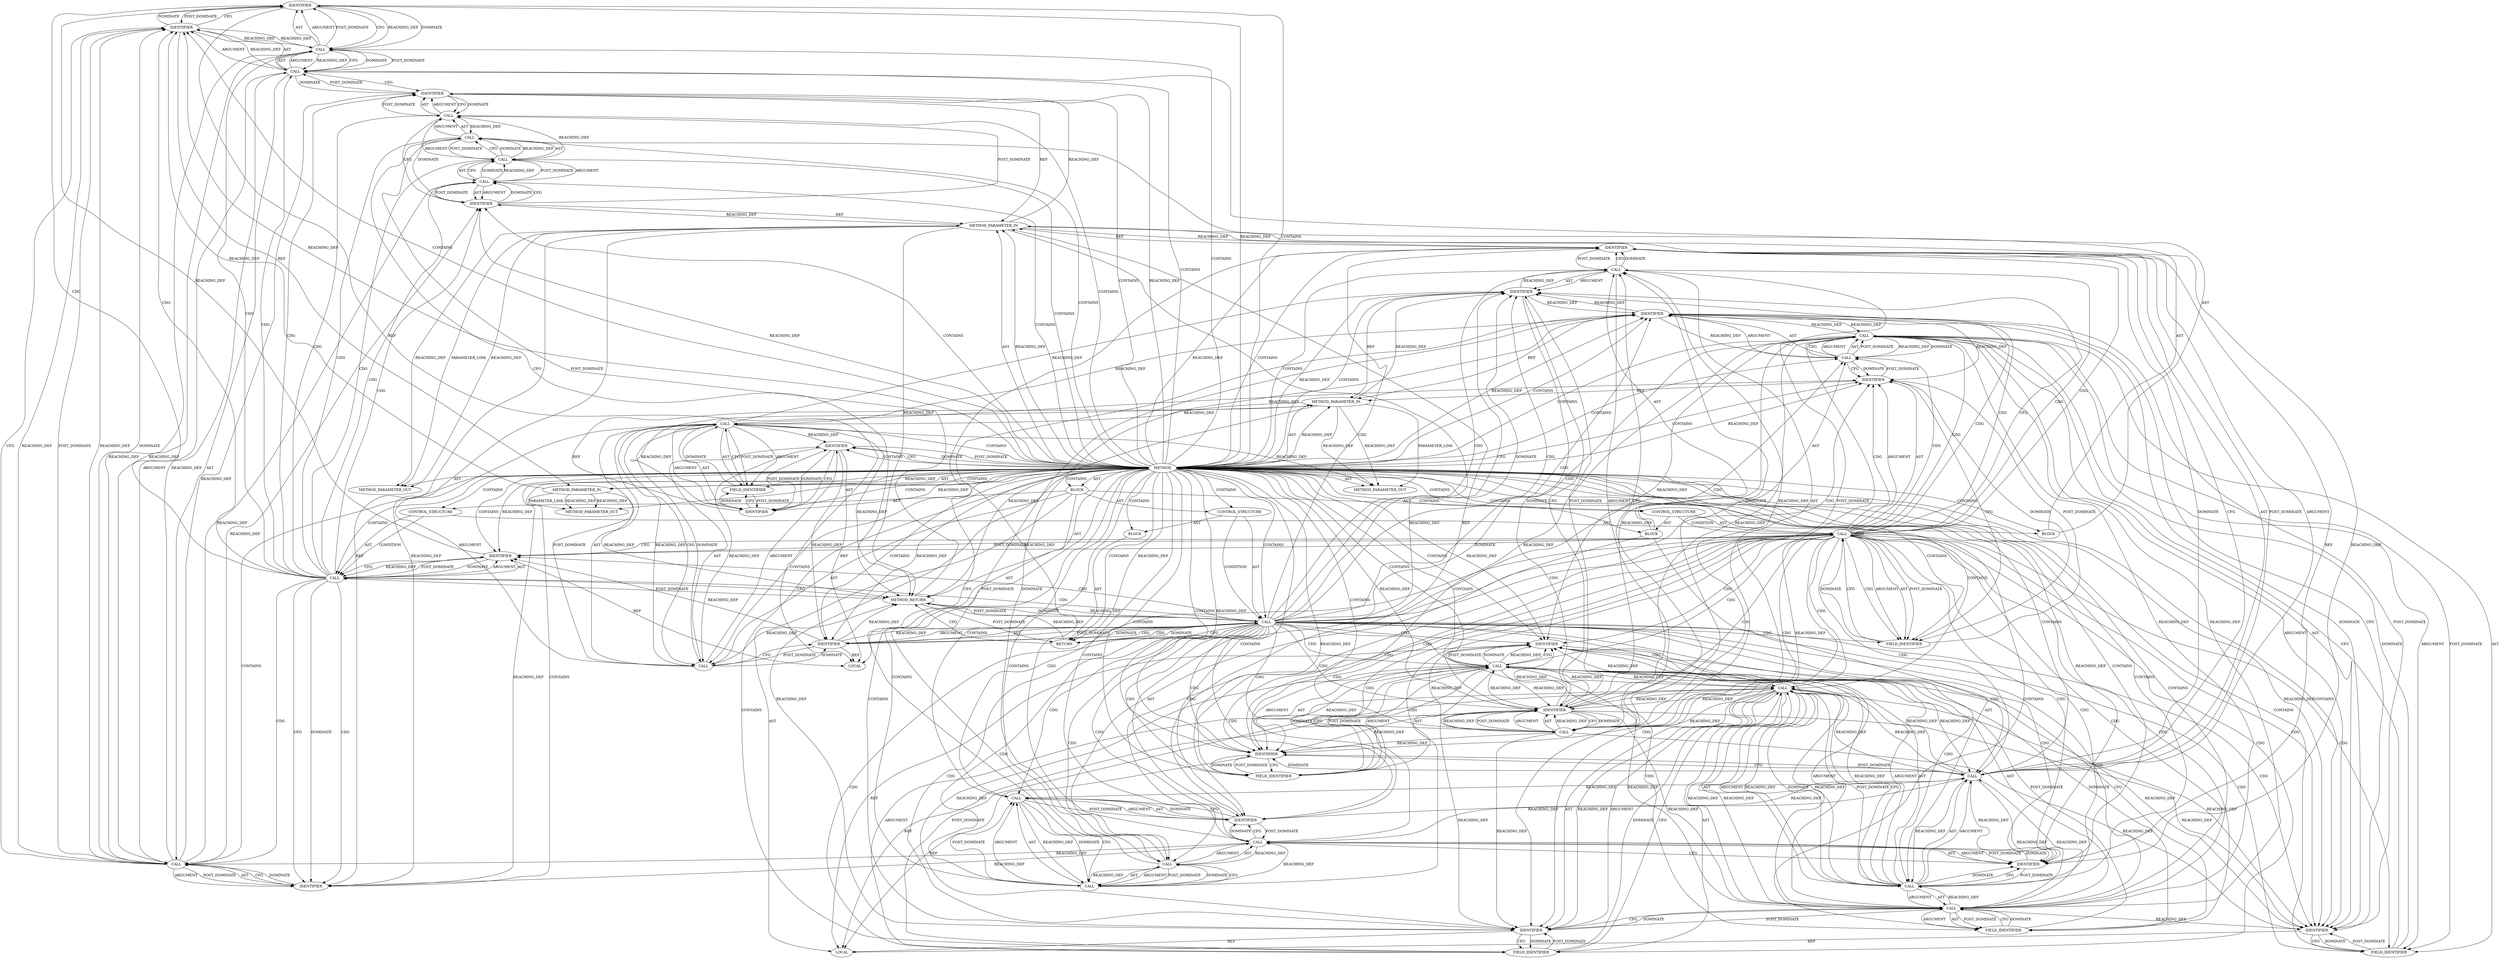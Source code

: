 digraph {
  3128 [label=IDENTIFIER ORDER=1 ARGUMENT_INDEX=1 CODE="data_len" COLUMN_NUMBER=36 LINE_NUMBER=965 TYPE_FULL_NAME="int" NAME="data_len"]
  3077 [label=IDENTIFIER ORDER=1 ARGUMENT_INDEX=1 CODE="data_len" COLUMN_NUMBER=6 LINE_NUMBER=950 TYPE_FULL_NAME="int" NAME="data_len"]
  3126 [label=IDENTIFIER ORDER=2 ARGUMENT_INDEX=2 CODE="pad" COLUMN_NUMBER=19 LINE_NUMBER=965 TYPE_FULL_NAME="u8*" NAME="pad"]
  3112 [label=IDENTIFIER ORDER=1 ARGUMENT_INDEX=1 CODE="cursor" COLUMN_NUMBER=25 LINE_NUMBER=961 TYPE_FULL_NAME="ceph_msg_data_cursor*" NAME="cursor"]
  3132 [label=CALL ORDER=2 ARGUMENT_INDEX=2 CODE="sg_next(*sg)" COLUMN_NUMBER=9 METHOD_FULL_NAME="sg_next" LINE_NUMBER=966 TYPE_FULL_NAME="<empty>" DISPATCH_TYPE="STATIC_DISPATCH" SIGNATURE="" NAME="sg_next"]
  3070 [label=METHOD COLUMN_NUMBER=1 LINE_NUMBER=947 COLUMN_NUMBER_END=1 IS_EXTERNAL=false SIGNATURE="void init_sgs_cursor (scatterlist**,ceph_msg_data_cursor*,u8*)" NAME="init_sgs_cursor" AST_PARENT_TYPE="TYPE_DECL" AST_PARENT_FULL_NAME="messenger_v2.c:<global>" ORDER=52 CODE="static void init_sgs_cursor(struct scatterlist **sg,
			    struct ceph_msg_data_cursor *cursor, u8 *pad)
{
	int data_len = cursor->total_resid;
	struct bio_vec bv;

	if (!data_len)
		return;

	do {
		get_bvec_at(cursor, &bv);
		sg_set_page(*sg, bv.bv_page, bv.bv_len, bv.bv_offset);
		*sg = sg_next(*sg);

		ceph_msg_data_advance(cursor, bv.bv_len);
	} while (cursor->total_resid);

	if (need_padding(data_len)) {
		sg_set_buf(*sg, pad, padding_len(data_len));
		*sg = sg_next(*sg);
	}
}" FULL_NAME="init_sgs_cursor" LINE_NUMBER_END=968 FILENAME="messenger_v2.c"]
  13167 [label=METHOD_PARAMETER_OUT ORDER=3 CODE="u8 *pad" IS_VARIADIC=false COLUMN_NUMBER=45 LINE_NUMBER=948 TYPE_FULL_NAME="u8*" EVALUATION_STRATEGY="BY_VALUE" INDEX=3 NAME="pad"]
  3078 [label=CALL ORDER=2 ARGUMENT_INDEX=2 CODE="cursor->total_resid" COLUMN_NUMBER=17 METHOD_FULL_NAME="<operator>.indirectFieldAccess" LINE_NUMBER=950 TYPE_FULL_NAME="<empty>" DISPATCH_TYPE="STATIC_DISPATCH" SIGNATURE="" NAME="<operator>.indirectFieldAccess"]
  3120 [label=CALL ORDER=1 ARGUMENT_INDEX=-1 CODE="need_padding(data_len)" COLUMN_NUMBER=6 METHOD_FULL_NAME="need_padding" LINE_NUMBER=964 TYPE_FULL_NAME="<empty>" DISPATCH_TYPE="STATIC_DISPATCH" SIGNATURE="" NAME="need_padding"]
  13165 [label=METHOD_PARAMETER_OUT ORDER=1 CODE="struct scatterlist **sg" IS_VARIADIC=false COLUMN_NUMBER=29 LINE_NUMBER=947 TYPE_FULL_NAME="scatterlist**" EVALUATION_STRATEGY="BY_VALUE" INDEX=1 NAME="sg"]
  3102 [label=CALL ORDER=4 ARGUMENT_INDEX=4 CODE="bv.bv_offset" COLUMN_NUMBER=43 METHOD_FULL_NAME="<operator>.fieldAccess" LINE_NUMBER=958 TYPE_FULL_NAME="<empty>" DISPATCH_TYPE="STATIC_DISPATCH" SIGNATURE="" NAME="<operator>.fieldAccess"]
  3090 [label=IDENTIFIER ORDER=1 ARGUMENT_INDEX=1 CODE="cursor" COLUMN_NUMBER=15 LINE_NUMBER=957 TYPE_FULL_NAME="ceph_msg_data_cursor*" NAME="cursor"]
  3111 [label=CALL ORDER=4 ARGUMENT_INDEX=-1 CODE="ceph_msg_data_advance(cursor, bv.bv_len)" COLUMN_NUMBER=3 METHOD_FULL_NAME="ceph_msg_data_advance" LINE_NUMBER=961 TYPE_FULL_NAME="<empty>" DISPATCH_TYPE="STATIC_DISPATCH" SIGNATURE="" NAME="ceph_msg_data_advance"]
  3124 [label=CALL ORDER=1 ARGUMENT_INDEX=1 CODE="*sg" COLUMN_NUMBER=14 METHOD_FULL_NAME="<operator>.indirection" LINE_NUMBER=965 TYPE_FULL_NAME="<empty>" DISPATCH_TYPE="STATIC_DISPATCH" SIGNATURE="" NAME="<operator>.indirection"]
  13166 [label=METHOD_PARAMETER_OUT ORDER=2 CODE="struct ceph_msg_data_cursor *cursor" IS_VARIADIC=false COLUMN_NUMBER=8 LINE_NUMBER=948 TYPE_FULL_NAME="ceph_msg_data_cursor*" EVALUATION_STRATEGY="BY_VALUE" INDEX=2 NAME="cursor"]
  3131 [label=IDENTIFIER ORDER=1 ARGUMENT_INDEX=1 CODE="sg" COLUMN_NUMBER=4 LINE_NUMBER=966 TYPE_FULL_NAME="scatterlist**" NAME="sg"]
  3092 [label=IDENTIFIER ORDER=1 ARGUMENT_INDEX=1 CODE="bv" COLUMN_NUMBER=24 LINE_NUMBER=957 TYPE_FULL_NAME="bio_vec" NAME="bv"]
  3119 [label=CONTROL_STRUCTURE CONTROL_STRUCTURE_TYPE="IF" ORDER=6 PARSER_TYPE_NAME="CASTIfStatement" ARGUMENT_INDEX=-1 CODE="if (need_padding(data_len))" COLUMN_NUMBER=2 LINE_NUMBER=964]
  3091 [label=CALL ORDER=2 ARGUMENT_INDEX=2 CODE="&bv" COLUMN_NUMBER=23 METHOD_FULL_NAME="<operator>.addressOf" LINE_NUMBER=957 TYPE_FULL_NAME="<empty>" DISPATCH_TYPE="STATIC_DISPATCH" SIGNATURE="" NAME="<operator>.addressOf"]
  3118 [label=FIELD_IDENTIFIER ORDER=2 ARGUMENT_INDEX=2 CODE="total_resid" COLUMN_NUMBER=11 LINE_NUMBER=962 CANONICAL_NAME="total_resid"]
  3099 [label=CALL ORDER=3 ARGUMENT_INDEX=3 CODE="bv.bv_len" COLUMN_NUMBER=32 METHOD_FULL_NAME="<operator>.fieldAccess" LINE_NUMBER=958 TYPE_FULL_NAME="<empty>" DISPATCH_TYPE="STATIC_DISPATCH" SIGNATURE="" NAME="<operator>.fieldAccess"]
  3110 [label=IDENTIFIER ORDER=1 ARGUMENT_INDEX=1 CODE="sg" COLUMN_NUMBER=18 LINE_NUMBER=959 TYPE_FULL_NAME="scatterlist**" NAME="sg"]
  3083 [label=CALL ORDER=1 ARGUMENT_INDEX=-1 CODE="!data_len" COLUMN_NUMBER=6 METHOD_FULL_NAME="<operator>.logicalNot" LINE_NUMBER=953 TYPE_FULL_NAME="<empty>" DISPATCH_TYPE="STATIC_DISPATCH" SIGNATURE="" NAME="<operator>.logicalNot"]
  3135 [label=METHOD_RETURN ORDER=5 CODE="RET" COLUMN_NUMBER=1 LINE_NUMBER=947 TYPE_FULL_NAME="void" EVALUATION_STRATEGY="BY_VALUE"]
  3082 [label=CONTROL_STRUCTURE CONTROL_STRUCTURE_TYPE="IF" ORDER=4 PARSER_TYPE_NAME="CASTIfStatement" ARGUMENT_INDEX=-1 CODE="if (!data_len)" COLUMN_NUMBER=2 LINE_NUMBER=953]
  3105 [label=CALL ORDER=3 ARGUMENT_INDEX=-1 CODE="*sg = sg_next(*sg)" COLUMN_NUMBER=3 METHOD_FULL_NAME="<operator>.assignment" LINE_NUMBER=959 TYPE_FULL_NAME="<empty>" DISPATCH_TYPE="STATIC_DISPATCH" SIGNATURE="" NAME="<operator>.assignment"]
  3133 [label=CALL ORDER=1 ARGUMENT_INDEX=1 CODE="*sg" COLUMN_NUMBER=17 METHOD_FULL_NAME="<operator>.indirection" LINE_NUMBER=966 TYPE_FULL_NAME="<empty>" DISPATCH_TYPE="STATIC_DISPATCH" SIGNATURE="" NAME="<operator>.indirection"]
  3085 [label=BLOCK ORDER=2 ARGUMENT_INDEX=-1 CODE="<empty>" COLUMN_NUMBER=3 LINE_NUMBER=954 TYPE_FULL_NAME="void"]
  3114 [label=IDENTIFIER ORDER=1 ARGUMENT_INDEX=1 CODE="bv" COLUMN_NUMBER=33 LINE_NUMBER=961 TYPE_FULL_NAME="bio_vec" NAME="bv"]
  3072 [label=METHOD_PARAMETER_IN ORDER=2 CODE="struct ceph_msg_data_cursor *cursor" IS_VARIADIC=false COLUMN_NUMBER=8 LINE_NUMBER=948 TYPE_FULL_NAME="ceph_msg_data_cursor*" EVALUATION_STRATEGY="BY_VALUE" INDEX=2 NAME="cursor"]
  3088 [label=BLOCK ORDER=1 ARGUMENT_INDEX=-1 CODE="{
		get_bvec_at(cursor, &bv);
		sg_set_page(*sg, bv.bv_page, bv.bv_len, bv.bv_offset);
		*sg = sg_next(*sg);

		ceph_msg_data_advance(cursor, bv.bv_len);
	}" COLUMN_NUMBER=5 LINE_NUMBER=956 TYPE_FULL_NAME="void"]
  3115 [label=FIELD_IDENTIFIER ORDER=2 ARGUMENT_INDEX=2 CODE="bv_len" COLUMN_NUMBER=33 LINE_NUMBER=961 CANONICAL_NAME="bv_len"]
  3086 [label=RETURN ORDER=1 ARGUMENT_INDEX=1 CODE="return;" COLUMN_NUMBER=3 LINE_NUMBER=954]
  3107 [label=IDENTIFIER ORDER=1 ARGUMENT_INDEX=1 CODE="sg" COLUMN_NUMBER=4 LINE_NUMBER=959 TYPE_FULL_NAME="scatterlist**" NAME="sg"]
  3084 [label=IDENTIFIER ORDER=1 ARGUMENT_INDEX=1 CODE="data_len" COLUMN_NUMBER=7 LINE_NUMBER=953 TYPE_FULL_NAME="int" NAME="data_len"]
  3087 [label=CONTROL_STRUCTURE CONTROL_STRUCTURE_TYPE="DO" ORDER=5 PARSER_TYPE_NAME="CASTDoStatement" ARGUMENT_INDEX=-1 CODE="do {
		get_bvec_at(cursor, &bv);
		sg_set_page(*sg, bv.bv_page, bv.bv_len, bv.bv_offset);
		*sg = sg_next(*sg);

		ceph_msg_data_advance(cursor, bv.bv_len);
	} while (cursor->total_resid);" COLUMN_NUMBER=2 LINE_NUMBER=956]
  3089 [label=CALL ORDER=1 ARGUMENT_INDEX=-1 CODE="get_bvec_at(cursor, &bv)" COLUMN_NUMBER=3 METHOD_FULL_NAME="get_bvec_at" LINE_NUMBER=957 TYPE_FULL_NAME="<empty>" DISPATCH_TYPE="STATIC_DISPATCH" SIGNATURE="" NAME="get_bvec_at"]
  3125 [label=IDENTIFIER ORDER=1 ARGUMENT_INDEX=1 CODE="sg" COLUMN_NUMBER=15 LINE_NUMBER=965 TYPE_FULL_NAME="scatterlist**" NAME="sg"]
  3130 [label=CALL ORDER=1 ARGUMENT_INDEX=1 CODE="*sg" COLUMN_NUMBER=3 METHOD_FULL_NAME="<operator>.indirection" LINE_NUMBER=966 TYPE_FULL_NAME="<empty>" DISPATCH_TYPE="STATIC_DISPATCH" SIGNATURE="" NAME="<operator>.indirection"]
  3074 [label=BLOCK ORDER=4 ARGUMENT_INDEX=-1 CODE="{
	int data_len = cursor->total_resid;
	struct bio_vec bv;

	if (!data_len)
		return;

	do {
		get_bvec_at(cursor, &bv);
		sg_set_page(*sg, bv.bv_page, bv.bv_len, bv.bv_offset);
		*sg = sg_next(*sg);

		ceph_msg_data_advance(cursor, bv.bv_len);
	} while (cursor->total_resid);

	if (need_padding(data_len)) {
		sg_set_buf(*sg, pad, padding_len(data_len));
		*sg = sg_next(*sg);
	}
}" COLUMN_NUMBER=1 LINE_NUMBER=949 TYPE_FULL_NAME="void"]
  3103 [label=IDENTIFIER ORDER=1 ARGUMENT_INDEX=1 CODE="bv" COLUMN_NUMBER=43 LINE_NUMBER=958 TYPE_FULL_NAME="bio_vec" NAME="bv"]
  3134 [label=IDENTIFIER ORDER=1 ARGUMENT_INDEX=1 CODE="sg" COLUMN_NUMBER=18 LINE_NUMBER=966 TYPE_FULL_NAME="scatterlist**" NAME="sg"]
  3122 [label=BLOCK ORDER=2 ARGUMENT_INDEX=-1 CODE="{
		sg_set_buf(*sg, pad, padding_len(data_len));
		*sg = sg_next(*sg);
	}" COLUMN_NUMBER=30 LINE_NUMBER=964 TYPE_FULL_NAME="void"]
  3097 [label=IDENTIFIER ORDER=1 ARGUMENT_INDEX=1 CODE="bv" COLUMN_NUMBER=20 LINE_NUMBER=958 TYPE_FULL_NAME="bio_vec" NAME="bv"]
  3108 [label=CALL ORDER=2 ARGUMENT_INDEX=2 CODE="sg_next(*sg)" COLUMN_NUMBER=9 METHOD_FULL_NAME="sg_next" LINE_NUMBER=959 TYPE_FULL_NAME="<empty>" DISPATCH_TYPE="STATIC_DISPATCH" SIGNATURE="" NAME="sg_next"]
  3117 [label=IDENTIFIER ORDER=1 ARGUMENT_INDEX=1 CODE="cursor" COLUMN_NUMBER=11 LINE_NUMBER=962 TYPE_FULL_NAME="ceph_msg_data_cursor*" NAME="cursor"]
  3081 [label=LOCAL ORDER=3 CODE="struct bio_vec bv" COLUMN_NUMBER=17 LINE_NUMBER=951 TYPE_FULL_NAME="bio_vec" NAME="bv"]
  3096 [label=CALL ORDER=2 ARGUMENT_INDEX=2 CODE="bv.bv_page" COLUMN_NUMBER=20 METHOD_FULL_NAME="<operator>.fieldAccess" LINE_NUMBER=958 TYPE_FULL_NAME="<empty>" DISPATCH_TYPE="STATIC_DISPATCH" SIGNATURE="" NAME="<operator>.fieldAccess"]
  3093 [label=CALL ORDER=2 ARGUMENT_INDEX=-1 CODE="sg_set_page(*sg, bv.bv_page, bv.bv_len, bv.bv_offset)" COLUMN_NUMBER=3 METHOD_FULL_NAME="sg_set_page" LINE_NUMBER=958 TYPE_FULL_NAME="<empty>" DISPATCH_TYPE="STATIC_DISPATCH" SIGNATURE="" NAME="sg_set_page"]
  3121 [label=IDENTIFIER ORDER=1 ARGUMENT_INDEX=1 CODE="data_len" COLUMN_NUMBER=19 LINE_NUMBER=964 TYPE_FULL_NAME="int" NAME="data_len"]
  3076 [label=CALL ORDER=2 ARGUMENT_INDEX=-1 CODE="data_len = cursor->total_resid" COLUMN_NUMBER=6 METHOD_FULL_NAME="<operator>.assignment" LINE_NUMBER=950 TYPE_FULL_NAME="<empty>" DISPATCH_TYPE="STATIC_DISPATCH" SIGNATURE="" NAME="<operator>.assignment"]
  3098 [label=FIELD_IDENTIFIER ORDER=2 ARGUMENT_INDEX=2 CODE="bv_page" COLUMN_NUMBER=20 LINE_NUMBER=958 CANONICAL_NAME="bv_page"]
  3095 [label=IDENTIFIER ORDER=1 ARGUMENT_INDEX=1 CODE="sg" COLUMN_NUMBER=16 LINE_NUMBER=958 TYPE_FULL_NAME="scatterlist**" NAME="sg"]
  3075 [label=LOCAL ORDER=1 CODE="int data_len" COLUMN_NUMBER=6 LINE_NUMBER=950 TYPE_FULL_NAME="int" NAME="data_len"]
  3123 [label=CALL ORDER=1 ARGUMENT_INDEX=-1 CODE="sg_set_buf(*sg, pad, padding_len(data_len))" COLUMN_NUMBER=3 METHOD_FULL_NAME="sg_set_buf" LINE_NUMBER=965 TYPE_FULL_NAME="<empty>" DISPATCH_TYPE="STATIC_DISPATCH" SIGNATURE="" NAME="sg_set_buf"]
  3106 [label=CALL ORDER=1 ARGUMENT_INDEX=1 CODE="*sg" COLUMN_NUMBER=3 METHOD_FULL_NAME="<operator>.indirection" LINE_NUMBER=959 TYPE_FULL_NAME="<empty>" DISPATCH_TYPE="STATIC_DISPATCH" SIGNATURE="" NAME="<operator>.indirection"]
  3109 [label=CALL ORDER=1 ARGUMENT_INDEX=1 CODE="*sg" COLUMN_NUMBER=17 METHOD_FULL_NAME="<operator>.indirection" LINE_NUMBER=959 TYPE_FULL_NAME="<empty>" DISPATCH_TYPE="STATIC_DISPATCH" SIGNATURE="" NAME="<operator>.indirection"]
  3094 [label=CALL ORDER=1 ARGUMENT_INDEX=1 CODE="*sg" COLUMN_NUMBER=15 METHOD_FULL_NAME="<operator>.indirection" LINE_NUMBER=958 TYPE_FULL_NAME="<empty>" DISPATCH_TYPE="STATIC_DISPATCH" SIGNATURE="" NAME="<operator>.indirection"]
  3073 [label=METHOD_PARAMETER_IN ORDER=3 CODE="u8 *pad" IS_VARIADIC=false COLUMN_NUMBER=45 LINE_NUMBER=948 TYPE_FULL_NAME="u8*" EVALUATION_STRATEGY="BY_VALUE" INDEX=3 NAME="pad"]
  3127 [label=CALL ORDER=3 ARGUMENT_INDEX=3 CODE="padding_len(data_len)" COLUMN_NUMBER=24 METHOD_FULL_NAME="padding_len" LINE_NUMBER=965 TYPE_FULL_NAME="<empty>" DISPATCH_TYPE="STATIC_DISPATCH" SIGNATURE="" NAME="padding_len"]
  3071 [label=METHOD_PARAMETER_IN ORDER=1 CODE="struct scatterlist **sg" IS_VARIADIC=false COLUMN_NUMBER=29 LINE_NUMBER=947 TYPE_FULL_NAME="scatterlist**" EVALUATION_STRATEGY="BY_VALUE" INDEX=1 NAME="sg"]
  3079 [label=IDENTIFIER ORDER=1 ARGUMENT_INDEX=1 CODE="cursor" COLUMN_NUMBER=17 LINE_NUMBER=950 TYPE_FULL_NAME="ceph_msg_data_cursor*" NAME="cursor"]
  3101 [label=FIELD_IDENTIFIER ORDER=2 ARGUMENT_INDEX=2 CODE="bv_len" COLUMN_NUMBER=32 LINE_NUMBER=958 CANONICAL_NAME="bv_len"]
  3080 [label=FIELD_IDENTIFIER ORDER=2 ARGUMENT_INDEX=2 CODE="total_resid" COLUMN_NUMBER=17 LINE_NUMBER=950 CANONICAL_NAME="total_resid"]
  3113 [label=CALL ORDER=2 ARGUMENT_INDEX=2 CODE="bv.bv_len" COLUMN_NUMBER=33 METHOD_FULL_NAME="<operator>.fieldAccess" LINE_NUMBER=961 TYPE_FULL_NAME="<empty>" DISPATCH_TYPE="STATIC_DISPATCH" SIGNATURE="" NAME="<operator>.fieldAccess"]
  3116 [label=CALL ORDER=2 ARGUMENT_INDEX=-1 CODE="cursor->total_resid" COLUMN_NUMBER=11 METHOD_FULL_NAME="<operator>.indirectFieldAccess" LINE_NUMBER=962 TYPE_FULL_NAME="<empty>" DISPATCH_TYPE="STATIC_DISPATCH" SIGNATURE="" NAME="<operator>.indirectFieldAccess"]
  3129 [label=CALL ORDER=2 ARGUMENT_INDEX=-1 CODE="*sg = sg_next(*sg)" COLUMN_NUMBER=3 METHOD_FULL_NAME="<operator>.assignment" LINE_NUMBER=966 TYPE_FULL_NAME="<empty>" DISPATCH_TYPE="STATIC_DISPATCH" SIGNATURE="" NAME="<operator>.assignment"]
  3104 [label=FIELD_IDENTIFIER ORDER=2 ARGUMENT_INDEX=2 CODE="bv_offset" COLUMN_NUMBER=43 LINE_NUMBER=958 CANONICAL_NAME="bv_offset"]
  3100 [label=IDENTIFIER ORDER=1 ARGUMENT_INDEX=1 CODE="bv" COLUMN_NUMBER=32 LINE_NUMBER=958 TYPE_FULL_NAME="bio_vec" NAME="bv"]
  3116 -> 3106 [label=CDG ]
  3078 -> 13166 [label=REACHING_DEF VARIABLE="cursor->total_resid"]
  3095 -> 3089 [label=POST_DOMINATE ]
  3080 -> 3078 [label=DOMINATE ]
  3116 -> 3091 [label=CDG ]
  3070 -> 3123 [label=CONTAINS ]
  3086 -> 3135 [label=CFG ]
  3083 -> 3135 [label=DOMINATE ]
  3099 -> 3100 [label=ARGUMENT ]
  3121 -> 3120 [label=REACHING_DEF VARIABLE="data_len"]
  3070 -> 3096 [label=CONTAINS ]
  3131 -> 3071 [label=REF ]
  3091 -> 3089 [label=CFG ]
  3099 -> 3113 [label=REACHING_DEF VARIABLE="bv.bv_len"]
  3070 -> 3094 [label=CONTAINS ]
  3121 -> 3075 [label=REF ]
  3083 -> 3084 [label=ARGUMENT ]
  3132 -> 3129 [label=CFG ]
  3116 -> 3107 [label=CDG ]
  3127 -> 3128 [label=AST ]
  3080 -> 3079 [label=POST_DOMINATE ]
  3102 -> 3092 [label=REACHING_DEF VARIABLE="bv.bv_offset"]
  3078 -> 3076 [label=REACHING_DEF VARIABLE="cursor->total_resid"]
  3116 -> 3092 [label=CDG ]
  3070 -> 3087 [label=CONTAINS ]
  3102 -> 3093 [label=CFG ]
  3120 -> 3125 [label=CDG ]
  3070 -> 3071 [label=AST ]
  3098 -> 3096 [label=CFG ]
  3105 -> 3106 [label=ARGUMENT ]
  3112 -> 3114 [label=DOMINATE ]
  3133 -> 3134 [label=POST_DOMINATE ]
  3070 -> 3108 [label=CONTAINS ]
  3122 -> 3123 [label=AST ]
  3093 -> 3107 [label=DOMINATE ]
  3083 -> 3116 [label=CDG ]
  3070 -> 3114 [label=REACHING_DEF VARIABLE=""]
  3128 -> 3075 [label=REF ]
  3095 -> 3094 [label=DOMINATE ]
  3092 -> 3114 [label=REACHING_DEF VARIABLE="bv"]
  3124 -> 3126 [label=REACHING_DEF VARIABLE="*sg"]
  3130 -> 3131 [label=POST_DOMINATE ]
  3108 -> 3106 [label=REACHING_DEF VARIABLE="sg_next(*sg)"]
  3070 -> 3097 [label=REACHING_DEF VARIABLE=""]
  3117 -> 3118 [label=CFG ]
  3071 -> 3107 [label=REACHING_DEF VARIABLE="sg"]
  3099 -> 3093 [label=REACHING_DEF VARIABLE="bv.bv_len"]
  3123 -> 3126 [label=AST ]
  3076 -> 3078 [label=ARGUMENT ]
  3072 -> 3079 [label=REACHING_DEF VARIABLE="cursor"]
  3070 -> 3120 [label=CONTAINS ]
  3116 -> 3111 [label=CDG ]
  3070 -> 3082 [label=CONTAINS ]
  3120 -> 3131 [label=CDG ]
  3106 -> 3094 [label=REACHING_DEF VARIABLE="*sg"]
  3080 -> 3078 [label=CFG ]
  3130 -> 3134 [label=DOMINATE ]
  3106 -> 3095 [label=REACHING_DEF VARIABLE="*sg"]
  3124 -> 3134 [label=REACHING_DEF VARIABLE="*sg"]
  3106 -> 3107 [label=AST ]
  3119 -> 3122 [label=AST ]
  3111 -> 3117 [label=CFG ]
  3102 -> 3104 [label=AST ]
  3078 -> 3090 [label=REACHING_DEF VARIABLE="cursor->total_resid"]
  3109 -> 3108 [label=CFG ]
  3083 -> 3090 [label=DOMINATE ]
  3123 -> 3126 [label=ARGUMENT ]
  3070 -> 3131 [label=CONTAINS ]
  3070 -> 3090 [label=REACHING_DEF VARIABLE=""]
  3071 -> 13165 [label=REACHING_DEF VARIABLE="sg"]
  3071 -> 13165 [label=REACHING_DEF VARIABLE="sg"]
  3129 -> 3130 [label=ARGUMENT ]
  3107 -> 3106 [label=DOMINATE ]
  3091 -> 3092 [label=POST_DOMINATE ]
  3120 -> 3129 [label=CDG ]
  3125 -> 3124 [label=CFG ]
  3120 -> 3133 [label=CDG ]
  3132 -> 3129 [label=DOMINATE ]
  3116 -> 3095 [label=CDG ]
  3121 -> 3120 [label=DOMINATE ]
  3070 -> 3074 [label=AST ]
  3070 -> 3078 [label=CONTAINS ]
  3105 -> 3112 [label=DOMINATE ]
  3078 -> 3076 [label=CFG ]
  3083 -> 3084 [label=AST ]
  3100 -> 3101 [label=CFG ]
  3083 -> 3097 [label=CDG ]
  3093 -> 3107 [label=CFG ]
  3102 -> 3103 [label=REACHING_DEF VARIABLE="bv.bv_offset"]
  3074 -> 3075 [label=AST ]
  3070 -> 3076 [label=CONTAINS ]
  3125 -> 3124 [label=DOMINATE ]
  3116 -> 3117 [label=CDG ]
  3089 -> 3091 [label=POST_DOMINATE ]
  3083 -> 3109 [label=CDG ]
  3089 -> 3095 [label=CFG ]
  3070 -> 3071 [label=REACHING_DEF VARIABLE=""]
  3096 -> 3093 [label=REACHING_DEF VARIABLE="bv.bv_page"]
  3076 -> 3077 [label=ARGUMENT ]
  3135 -> 3083 [label=POST_DOMINATE ]
  3096 -> 3100 [label=DOMINATE ]
  3116 -> 3090 [label=CFG ]
  3116 -> 3110 [label=CDG ]
  3092 -> 3096 [label=REACHING_DEF VARIABLE="bv"]
  3126 -> 3123 [label=REACHING_DEF VARIABLE="pad"]
  3077 -> 3079 [label=DOMINATE ]
  3133 -> 3132 [label=CFG ]
  3115 -> 3113 [label=CFG ]
  3083 -> 3095 [label=CDG ]
  3120 -> 3126 [label=CDG ]
  3106 -> 3107 [label=ARGUMENT ]
  3118 -> 3116 [label=DOMINATE ]
  3091 -> 3089 [label=DOMINATE ]
  3083 -> 3113 [label=CDG ]
  3083 -> 3086 [label=CDG ]
  3092 -> 3100 [label=REACHING_DEF VARIABLE="bv"]
  3083 -> 3121 [label=CDG ]
  3112 -> 3090 [label=REACHING_DEF VARIABLE="cursor"]
  3092 -> 3102 [label=REACHING_DEF VARIABLE="bv"]
  3111 -> 3112 [label=ARGUMENT ]
  3070 -> 3095 [label=REACHING_DEF VARIABLE=""]
  3113 -> 3115 [label=AST ]
  3077 -> 3075 [label=REF ]
  3118 -> 3116 [label=CFG ]
  3109 -> 3110 [label=POST_DOMINATE ]
  3084 -> 3121 [label=REACHING_DEF VARIABLE="data_len"]
  3093 -> 3102 [label=AST ]
  3070 -> 3117 [label=CONTAINS ]
  3102 -> 3094 [label=REACHING_DEF VARIABLE="bv.bv_offset"]
  3071 -> 3095 [label=REACHING_DEF VARIABLE="sg"]
  3096 -> 3098 [label=POST_DOMINATE ]
  3094 -> 3110 [label=REACHING_DEF VARIABLE="*sg"]
  3070 -> 13165 [label=AST ]
  3083 -> 3084 [label=POST_DOMINATE ]
  3070 -> 3088 [label=CONTAINS ]
  3123 -> 3127 [label=POST_DOMINATE ]
  3129 -> 3132 [label=POST_DOMINATE ]
  3100 -> 3101 [label=DOMINATE ]
  3078 -> 3080 [label=AST ]
  3088 -> 3111 [label=AST ]
  3102 -> 3114 [label=REACHING_DEF VARIABLE="bv.bv_offset"]
  3113 -> 3111 [label=CFG ]
  3093 -> 3094 [label=AST ]
  3083 -> 3102 [label=CDG ]
  3070 -> 3095 [label=CONTAINS ]
  3074 -> 3087 [label=AST ]
  3070 -> 3109 [label=CONTAINS ]
  3088 -> 3093 [label=AST ]
  3104 -> 3102 [label=DOMINATE ]
  3070 -> 3124 [label=CONTAINS ]
  3116 -> 3099 [label=CDG ]
  3130 -> 3131 [label=AST ]
  3098 -> 3097 [label=POST_DOMINATE ]
  3083 -> 3090 [label=CDG ]
  3112 -> 3117 [label=REACHING_DEF VARIABLE="cursor"]
  3110 -> 3106 [label=POST_DOMINATE ]
  3074 -> 3119 [label=AST ]
  3070 -> 3084 [label=REACHING_DEF VARIABLE=""]
  3070 -> 3106 [label=CONTAINS ]
  3126 -> 3128 [label=CFG ]
  3119 -> 3120 [label=AST ]
  3070 -> 3111 [label=CONTAINS ]
  3077 -> 3079 [label=CFG ]
  3070 -> 3122 [label=CONTAINS ]
  3094 -> 3099 [label=REACHING_DEF VARIABLE="*sg"]
  3076 -> 3078 [label=POST_DOMINATE ]
  3116 -> 3118 [label=ARGUMENT ]
  3078 -> 3079 [label=ARGUMENT ]
  3091 -> 3092 [label=ARGUMENT ]
  3096 -> 3094 [label=REACHING_DEF VARIABLE="bv.bv_page"]
  3078 -> 3117 [label=REACHING_DEF VARIABLE="cursor->total_resid"]
  3070 -> 3107 [label=REACHING_DEF VARIABLE=""]
  3083 -> 3104 [label=CDG ]
  3112 -> 3114 [label=CFG ]
  3083 -> 3115 [label=CDG ]
  3087 -> 3116 [label=CONDITION ]
  3104 -> 3103 [label=POST_DOMINATE ]
  3073 -> 3126 [label=REACHING_DEF VARIABLE="pad"]
  3087 -> 3088 [label=AST ]
  3118 -> 3117 [label=POST_DOMINATE ]
  3127 -> 3126 [label=REACHING_DEF VARIABLE="padding_len(data_len)"]
  3091 -> 3089 [label=REACHING_DEF VARIABLE="&bv"]
  3083 -> 3120 [label=CDG ]
  3096 -> 3100 [label=REACHING_DEF VARIABLE="bv.bv_page"]
  3070 -> 3101 [label=CONTAINS ]
  3113 -> 3092 [label=REACHING_DEF VARIABLE="bv.bv_len"]
  3120 -> 3127 [label=CDG ]
  3083 -> 3092 [label=CDG ]
  3083 -> 3099 [label=CDG ]
  3116 -> 3116 [label=CDG ]
  3083 -> 3091 [label=CDG ]
  3078 -> 3135 [label=REACHING_DEF VARIABLE="cursor->total_resid"]
  3083 -> 3108 [label=CDG ]
  3070 -> 3121 [label=REACHING_DEF VARIABLE=""]
  3116 -> 3101 [label=CDG ]
  3070 -> 3129 [label=CONTAINS ]
  3132 -> 3129 [label=REACHING_DEF VARIABLE="sg_next(*sg)"]
  3070 -> 3131 [label=REACHING_DEF VARIABLE=""]
  3099 -> 3096 [label=REACHING_DEF VARIABLE="bv.bv_len"]
  3110 -> 3109 [label=DOMINATE ]
  3070 -> 3079 [label=REACHING_DEF VARIABLE=""]
  3070 -> 3077 [label=DOMINATE ]
  3126 -> 3124 [label=REACHING_DEF VARIABLE="pad"]
  3078 -> 3076 [label=DOMINATE ]
  3116 -> 3102 [label=CDG ]
  3083 -> 3106 [label=CDG ]
  3109 -> 3110 [label=ARGUMENT ]
  3070 -> 3077 [label=CONTAINS ]
  3091 -> 3114 [label=REACHING_DEF VARIABLE="&bv"]
  3070 -> 3073 [label=REACHING_DEF VARIABLE=""]
  3079 -> 3077 [label=POST_DOMINATE ]
  3070 -> 3113 [label=CONTAINS ]
  3070 -> 3100 [label=REACHING_DEF VARIABLE=""]
  3086 -> 3135 [label=REACHING_DEF VARIABLE="<RET>"]
  3121 -> 3128 [label=REACHING_DEF VARIABLE="data_len"]
  3116 -> 3103 [label=CDG ]
  3072 -> 13166 [label=PARAMETER_LINK ]
  3131 -> 3130 [label=CFG ]
  3070 -> 3128 [label=CONTAINS ]
  3133 -> 3134 [label=AST ]
  3123 -> 3124 [label=AST ]
  3111 -> 3113 [label=ARGUMENT ]
  3124 -> 3133 [label=REACHING_DEF VARIABLE="*sg"]
  3094 -> 3109 [label=REACHING_DEF VARIABLE="*sg"]
  3129 -> 3130 [label=AST ]
  3119 -> 3120 [label=CONDITION ]
  3095 -> 3071 [label=REF ]
  3070 -> 3133 [label=CONTAINS ]
  3126 -> 3073 [label=REF ]
  3078 -> 3079 [label=AST ]
  3087 -> 3116 [label=AST ]
  3070 -> 3128 [label=REACHING_DEF VARIABLE=""]
  3070 -> 3072 [label=AST ]
  3076 -> 3077 [label=AST ]
  3116 -> 3100 [label=CDG ]
  3117 -> 3072 [label=REF ]
  3083 -> 3098 [label=CDG ]
  3120 -> 3121 [label=POST_DOMINATE ]
  3084 -> 3083 [label=DOMINATE ]
  3073 -> 13167 [label=REACHING_DEF VARIABLE="pad"]
  3073 -> 13167 [label=REACHING_DEF VARIABLE="pad"]
  3098 -> 3096 [label=DOMINATE ]
  3072 -> 3135 [label=REACHING_DEF VARIABLE="cursor"]
  3093 -> 3099 [label=AST ]
  3070 -> 3092 [label=CONTAINS ]
  3070 -> 3098 [label=CONTAINS ]
  3070 -> 3102 [label=CONTAINS ]
  3124 -> 3125 [label=ARGUMENT ]
  3113 -> 3111 [label=REACHING_DEF VARIABLE="bv.bv_len"]
  3083 -> 3118 [label=CDG ]
  3089 -> 3091 [label=AST ]
  3084 -> 3076 [label=POST_DOMINATE ]
  3134 -> 3071 [label=REF ]
  3077 -> 3076 [label=REACHING_DEF VARIABLE="data_len"]
  3099 -> 3103 [label=CFG ]
  3099 -> 3100 [label=AST ]
  3126 -> 3128 [label=DOMINATE ]
  3102 -> 3093 [label=REACHING_DEF VARIABLE="bv.bv_offset"]
  3093 -> 3099 [label=ARGUMENT ]
  3079 -> 3080 [label=DOMINATE ]
  3109 -> 3108 [label=REACHING_DEF VARIABLE="*sg"]
  3108 -> 3105 [label=DOMINATE ]
  3133 -> 3132 [label=DOMINATE ]
  3124 -> 3126 [label=DOMINATE ]
  3074 -> 3076 [label=AST ]
  3096 -> 3099 [label=REACHING_DEF VARIABLE="bv.bv_page"]
  3071 -> 3110 [label=REACHING_DEF VARIABLE="sg"]
  3093 -> 3102 [label=ARGUMENT ]
  3077 -> 3084 [label=REACHING_DEF VARIABLE="data_len"]
  3070 -> 3125 [label=CONTAINS ]
  3125 -> 3071 [label=REF ]
  3096 -> 3097 [label=REACHING_DEF VARIABLE="bv.bv_page"]
  3131 -> 3130 [label=DOMINATE ]
  3100 -> 3081 [label=REF ]
  3126 -> 3127 [label=REACHING_DEF VARIABLE="pad"]
  3129 -> 3135 [label=CFG ]
  3070 -> 3134 [label=REACHING_DEF VARIABLE=""]
  3090 -> 3072 [label=REF ]
  3120 -> 3130 [label=CDG ]
  3117 -> 3111 [label=POST_DOMINATE ]
  3085 -> 3086 [label=AST ]
  3128 -> 3127 [label=CFG ]
  3106 -> 3110 [label=DOMINATE ]
  3071 -> 3131 [label=REACHING_DEF VARIABLE="sg"]
  3105 -> 3112 [label=CFG ]
  3105 -> 3106 [label=AST ]
  3083 -> 3112 [label=CDG ]
  3113 -> 3114 [label=ARGUMENT ]
  3095 -> 3094 [label=CFG ]
  3134 -> 3133 [label=DOMINATE ]
  3107 -> 3106 [label=CFG ]
  3070 -> 3074 [label=CONTAINS ]
  3070 -> 3086 [label=CONTAINS ]
  3130 -> 3134 [label=CFG ]
  3116 -> 3113 [label=CDG ]
  3070 -> 13167 [label=AST ]
  3097 -> 3094 [label=POST_DOMINATE ]
  3111 -> 3113 [label=AST ]
  3094 -> 3097 [label=DOMINATE ]
  3070 -> 3089 [label=CONTAINS ]
  3106 -> 3107 [label=POST_DOMINATE ]
  3116 -> 3093 [label=CDG ]
  3107 -> 3071 [label=REF ]
  3127 -> 3128 [label=ARGUMENT ]
  3083 -> 3100 [label=CDG ]
  3084 -> 3083 [label=CFG ]
  3083 -> 3086 [label=DOMINATE ]
  3092 -> 3091 [label=CFG ]
  3082 -> 3085 [label=AST ]
  3133 -> 3134 [label=ARGUMENT ]
  3116 -> 3109 [label=CDG ]
  3134 -> 3130 [label=POST_DOMINATE ]
  3132 -> 3133 [label=POST_DOMINATE ]
  3120 -> 3121 [label=ARGUMENT ]
  3078 -> 3080 [label=POST_DOMINATE ]
  3070 -> 3091 [label=CONTAINS ]
  3093 -> 3096 [label=ARGUMENT ]
  3116 -> 3118 [label=AST ]
  3074 -> 3082 [label=AST ]
  3099 -> 3103 [label=DOMINATE ]
  3073 -> 3135 [label=REACHING_DEF VARIABLE="pad"]
  3116 -> 3114 [label=CDG ]
  3070 -> 3099 [label=CONTAINS ]
  3110 -> 3109 [label=CFG ]
  3070 -> 3115 [label=CONTAINS ]
  3108 -> 3109 [label=POST_DOMINATE ]
  3116 -> 3096 [label=CDG ]
  3121 -> 3120 [label=CFG ]
  3070 -> 3083 [label=CONTAINS ]
  3120 -> 3123 [label=CDG ]
  3070 -> 3132 [label=CONTAINS ]
  3128 -> 3127 [label=REACHING_DEF VARIABLE="data_len"]
  3070 -> 3126 [label=CONTAINS ]
  3111 -> 3117 [label=DOMINATE ]
  3116 -> 3108 [label=CDG ]
  3116 -> 3090 [label=CDG ]
  3089 -> 3090 [label=AST ]
  3111 -> 3112 [label=AST ]
  3127 -> 3124 [label=REACHING_DEF VARIABLE="padding_len(data_len)"]
  3070 -> 3092 [label=REACHING_DEF VARIABLE=""]
  3116 -> 3112 [label=CDG ]
  3070 -> 3110 [label=CONTAINS ]
  3070 -> 3107 [label=CONTAINS ]
  3116 -> 3104 [label=CDG ]
  3102 -> 3096 [label=REACHING_DEF VARIABLE="bv.bv_offset"]
  3114 -> 3081 [label=REF ]
  3134 -> 3133 [label=CFG ]
  3123 -> 3127 [label=AST ]
  3090 -> 3092 [label=CFG ]
  3090 -> 3089 [label=REACHING_DEF VARIABLE="cursor"]
  3094 -> 3097 [label=CFG ]
  3070 -> 3072 [label=REACHING_DEF VARIABLE=""]
  3084 -> 3083 [label=REACHING_DEF VARIABLE="data_len"]
  3070 -> 3080 [label=CONTAINS ]
  3092 -> 3091 [label=DOMINATE ]
  3127 -> 3123 [label=REACHING_DEF VARIABLE="padding_len(data_len)"]
  3110 -> 3071 [label=REF ]
  3079 -> 3072 [label=REF ]
  3102 -> 3103 [label=ARGUMENT ]
  3089 -> 3091 [label=ARGUMENT ]
  3070 -> 3105 [label=CONTAINS ]
  3070 -> 3119 [label=CONTAINS ]
  3083 -> 3089 [label=CDG ]
  3113 -> 3097 [label=REACHING_DEF VARIABLE="bv.bv_len"]
  3120 -> 3135 [label=CFG ]
  3082 -> 3083 [label=AST ]
  3128 -> 3126 [label=POST_DOMINATE ]
  3120 -> 3124 [label=CDG ]
  3132 -> 3133 [label=ARGUMENT ]
  3135 -> 3129 [label=POST_DOMINATE ]
  3132 -> 3130 [label=REACHING_DEF VARIABLE="sg_next(*sg)"]
  3106 -> 3105 [label=REACHING_DEF VARIABLE="*sg"]
  3130 -> 3131 [label=ARGUMENT ]
  3090 -> 3092 [label=DOMINATE ]
  3076 -> 3084 [label=DOMINATE ]
  3120 -> 3132 [label=CDG ]
  3120 -> 3125 [label=CFG ]
  3102 -> 3097 [label=REACHING_DEF VARIABLE="bv.bv_offset"]
  3106 -> 3125 [label=REACHING_DEF VARIABLE="*sg"]
  3070 -> 3103 [label=REACHING_DEF VARIABLE=""]
  3083 -> 3105 [label=CDG ]
  3099 -> 3094 [label=REACHING_DEF VARIABLE="bv.bv_len"]
  3073 -> 13167 [label=PARAMETER_LINK ]
  3103 -> 3104 [label=CFG ]
  3070 -> 3077 [label=CFG ]
  3093 -> 3094 [label=ARGUMENT ]
  3108 -> 3105 [label=CFG ]
  3099 -> 3101 [label=ARGUMENT ]
  3096 -> 3114 [label=REACHING_DEF VARIABLE="bv.bv_page"]
  3106 -> 3110 [label=CFG ]
  3116 -> 3094 [label=CDG ]
  3101 -> 3099 [label=CFG ]
  3114 -> 3115 [label=CFG ]
  3116 -> 3115 [label=CDG ]
  3115 -> 3114 [label=POST_DOMINATE ]
  3099 -> 3101 [label=AST ]
  3117 -> 3118 [label=DOMINATE ]
  3070 -> 3125 [label=REACHING_DEF VARIABLE=""]
  3070 -> 3110 [label=REACHING_DEF VARIABLE=""]
  3091 -> 3092 [label=AST ]
  3127 -> 3128 [label=POST_DOMINATE ]
  3123 -> 3131 [label=CFG ]
  3070 -> 3097 [label=CONTAINS ]
  3113 -> 3115 [label=ARGUMENT ]
  3113 -> 3111 [label=DOMINATE ]
  3128 -> 3127 [label=DOMINATE ]
  3131 -> 3123 [label=POST_DOMINATE ]
  3092 -> 3113 [label=REACHING_DEF VARIABLE="bv"]
  3084 -> 3075 [label=REF ]
  3105 -> 3108 [label=AST ]
  3096 -> 3098 [label=ARGUMENT ]
  3127 -> 3123 [label=DOMINATE ]
  3105 -> 3108 [label=ARGUMENT ]
  3094 -> 3095 [label=AST ]
  3113 -> 3099 [label=REACHING_DEF VARIABLE="bv.bv_len"]
  3126 -> 3124 [label=POST_DOMINATE ]
  3096 -> 3097 [label=AST ]
  3070 -> 13166 [label=AST ]
  3077 -> 3070 [label=POST_DOMINATE ]
  3079 -> 3080 [label=CFG ]
  3070 -> 3086 [label=REACHING_DEF VARIABLE=""]
  3124 -> 3125 [label=POST_DOMINATE ]
  3109 -> 3110 [label=AST ]
  3102 -> 3099 [label=REACHING_DEF VARIABLE="bv.bv_offset"]
  3113 -> 3114 [label=AST ]
  3096 -> 3097 [label=ARGUMENT ]
  3083 -> 3111 [label=CDG ]
  3116 -> 3098 [label=CDG ]
  3116 -> 3121 [label=CFG ]
  3070 -> 3104 [label=CONTAINS ]
  3071 -> 3135 [label=REACHING_DEF VARIABLE="sg"]
  3070 -> 3116 [label=CONTAINS ]
  3105 -> 3108 [label=POST_DOMINATE ]
  3120 -> 3128 [label=CDG ]
  3070 -> 3073 [label=AST ]
  3113 -> 3100 [label=REACHING_DEF VARIABLE="bv.bv_len"]
  3103 -> 3104 [label=DOMINATE ]
  3083 -> 3086 [label=CFG ]
  3104 -> 3102 [label=CFG ]
  3093 -> 3096 [label=AST ]
  3122 -> 3129 [label=AST ]
  3116 -> 3105 [label=CDG ]
  3113 -> 3112 [label=REACHING_DEF VARIABLE="bv.bv_len"]
  3114 -> 3112 [label=POST_DOMINATE ]
  3097 -> 3098 [label=CFG ]
  3096 -> 3092 [label=REACHING_DEF VARIABLE="bv.bv_page"]
  3091 -> 3097 [label=REACHING_DEF VARIABLE="&bv"]
  3112 -> 3072 [label=REF ]
  3070 -> 3118 [label=CONTAINS ]
  3070 -> 3117 [label=REACHING_DEF VARIABLE=""]
  3115 -> 3113 [label=DOMINATE ]
  3102 -> 3100 [label=REACHING_DEF VARIABLE="bv.bv_offset"]
  3096 -> 3102 [label=REACHING_DEF VARIABLE="bv.bv_page"]
  3071 -> 13165 [label=PARAMETER_LINK ]
  3094 -> 3096 [label=REACHING_DEF VARIABLE="*sg"]
  3072 -> 3090 [label=REACHING_DEF VARIABLE="cursor"]
  3124 -> 3127 [label=REACHING_DEF VARIABLE="*sg"]
  3124 -> 3126 [label=CFG ]
  3070 -> 3127 [label=CONTAINS ]
  3116 -> 3097 [label=CDG ]
  3072 -> 3078 [label=REACHING_DEF VARIABLE="cursor"]
  3102 -> 3104 [label=ARGUMENT ]
  3123 -> 3127 [label=ARGUMENT ]
  3074 -> 3081 [label=AST ]
  3096 -> 3103 [label=REACHING_DEF VARIABLE="bv.bv_page"]
  3129 -> 3132 [label=AST ]
  3097 -> 3098 [label=DOMINATE ]
  3132 -> 3133 [label=AST ]
  3070 -> 3135 [label=AST ]
  3099 -> 3114 [label=REACHING_DEF VARIABLE="bv.bv_len"]
  3094 -> 3095 [label=POST_DOMINATE ]
  3094 -> 3095 [label=ARGUMENT ]
  3113 -> 3115 [label=POST_DOMINATE ]
  3070 -> 3084 [label=CONTAINS ]
  3070 -> 3130 [label=CONTAINS ]
  3091 -> 3092 [label=REACHING_DEF VARIABLE="&bv"]
  3108 -> 3109 [label=ARGUMENT ]
  3083 -> 3107 [label=CDG ]
  3099 -> 3102 [label=REACHING_DEF VARIABLE="bv.bv_len"]
  3070 -> 3093 [label=CONTAINS ]
  3120 -> 3134 [label=CDG ]
  3101 -> 3100 [label=POST_DOMINATE ]
  3129 -> 3132 [label=ARGUMENT ]
  3072 -> 13166 [label=REACHING_DEF VARIABLE="cursor"]
  3072 -> 13166 [label=REACHING_DEF VARIABLE="cursor"]
  3070 -> 3114 [label=CONTAINS ]
  3109 -> 3108 [label=DOMINATE ]
  3124 -> 3131 [label=REACHING_DEF VARIABLE="*sg"]
  3127 -> 3123 [label=CFG ]
  3099 -> 3101 [label=POST_DOMINATE ]
  3120 -> 3121 [label=AST ]
  3094 -> 3093 [label=REACHING_DEF VARIABLE="*sg"]
  3094 -> 3107 [label=REACHING_DEF VARIABLE="*sg"]
  3070 -> 3085 [label=CONTAINS ]
  3102 -> 3104 [label=POST_DOMINATE ]
  3070 -> 3134 [label=CONTAINS ]
  3106 -> 3124 [label=REACHING_DEF VARIABLE="*sg"]
  3112 -> 3105 [label=POST_DOMINATE ]
  3102 -> 3093 [label=DOMINATE ]
  3083 -> 3093 [label=CDG ]
  3133 -> 3132 [label=REACHING_DEF VARIABLE="*sg"]
  3071 -> 3134 [label=REACHING_DEF VARIABLE="sg"]
  3130 -> 3129 [label=REACHING_DEF VARIABLE="*sg"]
  3092 -> 3090 [label=POST_DOMINATE ]
  3113 -> 3103 [label=REACHING_DEF VARIABLE="bv.bv_len"]
  3089 -> 3095 [label=DOMINATE ]
  3108 -> 3109 [label=AST ]
  3120 -> 3125 [label=DOMINATE ]
  3070 -> 3100 [label=CONTAINS ]
  3092 -> 3091 [label=REACHING_DEF VARIABLE="bv"]
  3076 -> 3135 [label=REACHING_DEF VARIABLE="data_len = cursor->total_resid"]
  3123 -> 3124 [label=ARGUMENT ]
  3116 -> 3121 [label=DOMINATE ]
  3083 -> 3117 [label=CDG ]
  3070 -> 3126 [label=REACHING_DEF VARIABLE=""]
  3112 -> 3113 [label=REACHING_DEF VARIABLE="cursor"]
  3107 -> 3093 [label=POST_DOMINATE ]
  3124 -> 3123 [label=REACHING_DEF VARIABLE="*sg"]
  3116 -> 3118 [label=CDG ]
  3090 -> 3112 [label=REACHING_DEF VARIABLE="cursor"]
  3123 -> 3131 [label=DOMINATE ]
  3082 -> 3083 [label=CONDITION ]
  3103 -> 3081 [label=REF ]
  3091 -> 3103 [label=REACHING_DEF VARIABLE="&bv"]
  3084 -> 3135 [label=REACHING_DEF VARIABLE="data_len"]
  3114 -> 3115 [label=DOMINATE ]
  3083 -> 3110 [label=CDG ]
  3096 -> 3098 [label=AST ]
  3111 -> 3113 [label=POST_DOMINATE ]
  3091 -> 3100 [label=REACHING_DEF VARIABLE="&bv"]
  3070 -> 3121 [label=CONTAINS ]
  3096 -> 3100 [label=CFG ]
  3135 -> 3120 [label=POST_DOMINATE ]
  3070 -> 3112 [label=CONTAINS ]
  3092 -> 3081 [label=REF ]
  3092 -> 3103 [label=REACHING_DEF VARIABLE="bv"]
  3083 -> 3103 [label=CDG ]
  3083 -> 3094 [label=CDG ]
  3078 -> 3077 [label=REACHING_DEF VARIABLE="cursor->total_resid"]
  3092 -> 3099 [label=REACHING_DEF VARIABLE="bv"]
  3135 -> 3086 [label=POST_DOMINATE ]
  3101 -> 3099 [label=DOMINATE ]
  3083 -> 3135 [label=REACHING_DEF VARIABLE="!data_len"]
  3116 -> 3118 [label=POST_DOMINATE ]
  3108 -> 3105 [label=REACHING_DEF VARIABLE="sg_next(*sg)"]
  3112 -> 3111 [label=REACHING_DEF VARIABLE="cursor"]
  3083 -> 3114 [label=CDG ]
  3083 -> 3090 [label=CFG ]
  3116 -> 3089 [label=CDG ]
  3070 -> 3090 [label=CONTAINS ]
  3116 -> 3117 [label=ARGUMENT ]
  3070 -> 3079 [label=CONTAINS ]
  3092 -> 3097 [label=REACHING_DEF VARIABLE="bv"]
  3088 -> 3105 [label=AST ]
  3097 -> 3081 [label=REF ]
  3116 -> 3117 [label=AST ]
  3083 -> 3096 [label=CDG ]
  3094 -> 3102 [label=REACHING_DEF VARIABLE="*sg"]
  3121 -> 3116 [label=POST_DOMINATE ]
  3103 -> 3099 [label=POST_DOMINATE ]
  3070 -> 3112 [label=REACHING_DEF VARIABLE=""]
  3089 -> 3090 [label=ARGUMENT ]
  3083 -> 3101 [label=CDG ]
  3076 -> 3078 [label=AST ]
  3124 -> 3125 [label=AST ]
  3100 -> 3096 [label=POST_DOMINATE ]
  3070 -> 3103 [label=CONTAINS ]
  3076 -> 3084 [label=CFG ]
  3102 -> 3103 [label=AST ]
  3078 -> 3112 [label=REACHING_DEF VARIABLE="cursor->total_resid"]
  3071 -> 3125 [label=REACHING_DEF VARIABLE="sg"]
  3093 -> 3102 [label=POST_DOMINATE ]
  3088 -> 3089 [label=AST ]
  3078 -> 3080 [label=ARGUMENT ]
}
